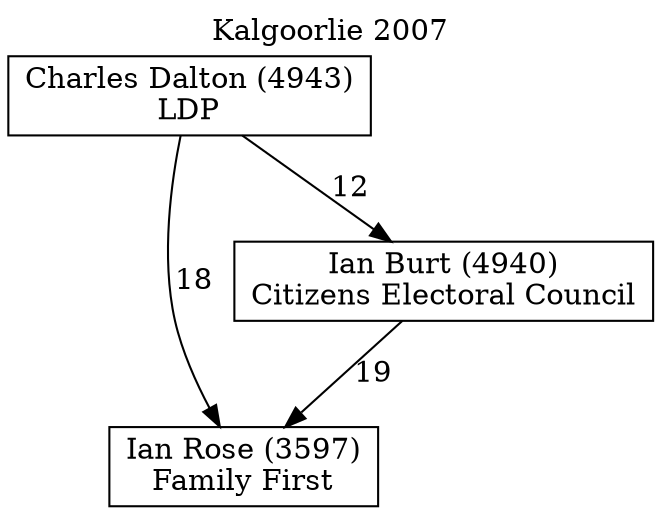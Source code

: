 // House preference flow
digraph "Ian Rose (3597)_Kalgoorlie_2007" {
	graph [label="Kalgoorlie 2007" labelloc=t mclimit=10]
	node [shape=box]
	"Ian Rose (3597)" [label="Ian Rose (3597)
Family First"]
	"Ian Burt (4940)" [label="Ian Burt (4940)
Citizens Electoral Council"]
	"Charles Dalton (4943)" [label="Charles Dalton (4943)
LDP"]
	"Ian Burt (4940)" -> "Ian Rose (3597)" [label=19]
	"Charles Dalton (4943)" -> "Ian Burt (4940)" [label=12]
	"Charles Dalton (4943)" -> "Ian Rose (3597)" [label=18]
}
